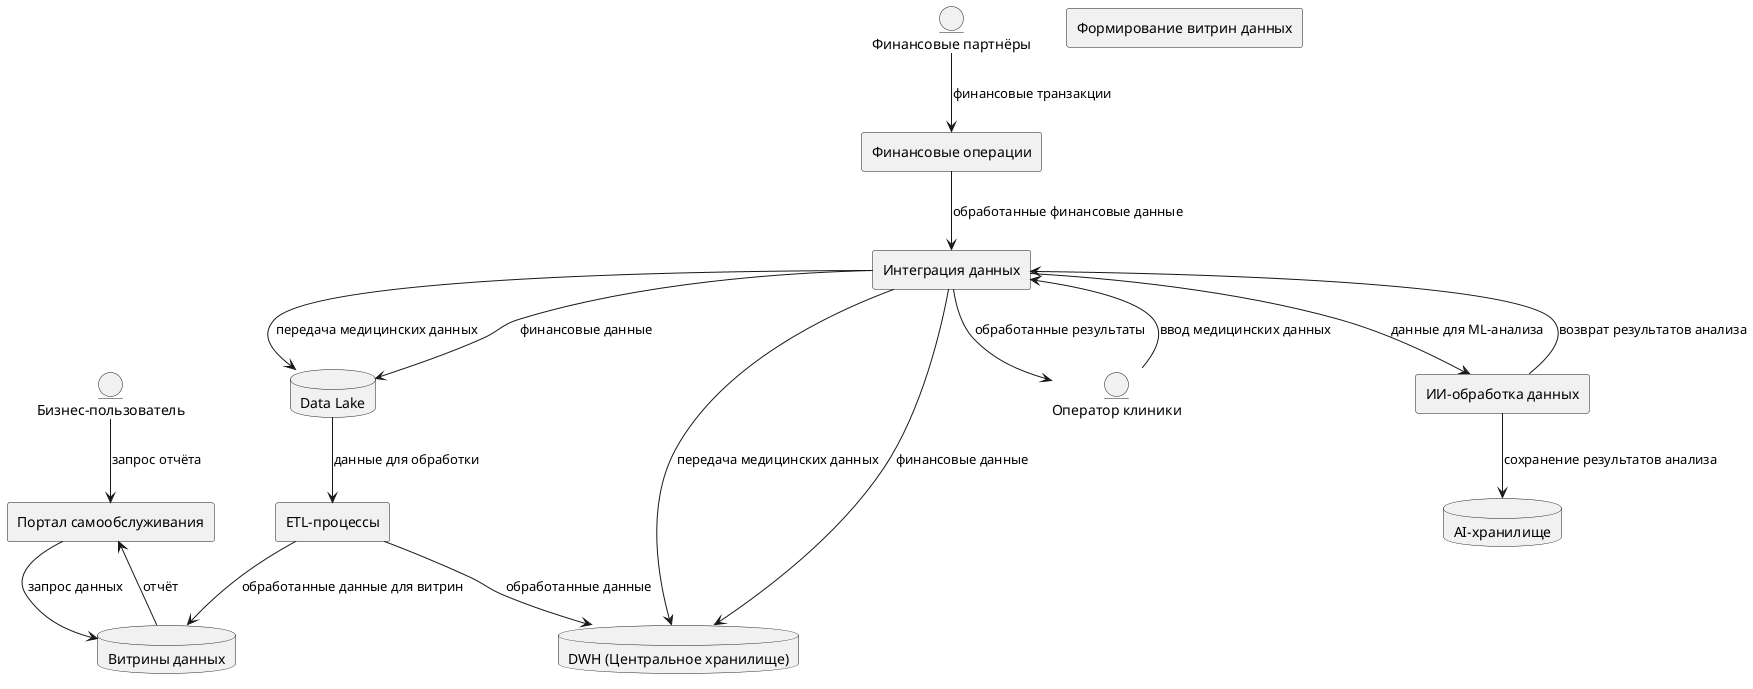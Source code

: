 @startuml

' Внешние источники и получатели данных
entity "Бизнес-пользователь" as BusinessUser
entity "Оператор клиники" as ClinicOperator
entity "Финансовые партнёры" as FinPartners

' Процессы
rectangle "Портал самообслуживания" as SelfServicePortal
rectangle "Формирование витрин данных" as DataMartProcess
rectangle "ИИ-обработка данных" as AIProcessing
rectangle "Финансовые операции" as FinProcessing
rectangle "Интеграция данных" as DataIntegration
rectangle "ETL-процессы" as ETLProcess

' Хранилища данных
Database "DWH (Центральное хранилище)" as CentralStorage
Database "Data Lake" as DataLake
Database "AI-хранилище" as AIStorage
Database "Витрины данных" as DataMarts

' Потоки данных
BusinessUser --> SelfServicePortal : запрос отчёта
SelfServicePortal --> DataMarts : запрос данных
DataMarts --> SelfServicePortal : отчёт

ClinicOperator --> DataIntegration : ввод медицинских данных
DataIntegration --> DataLake : передача медицинских данных
DataIntegration --> CentralStorage : передача медицинских данных

DataLake --> ETLProcess : данные для обработки
ETLProcess --> CentralStorage : обработанные данные
ETLProcess --> DataMarts : обработанные данные для витрин

DataIntegration --> AIProcessing : данные для ML-анализа
AIProcessing --> AIStorage : сохранение результатов анализа
AIProcessing --> DataIntegration : возврат результатов анализа
DataIntegration --> ClinicOperator : обработанные результаты

FinPartners --> FinProcessing : финансовые транзакции
FinProcessing --> DataIntegration : обработанные финансовые данные
DataIntegration --> DataLake : финансовые данные
DataIntegration --> CentralStorage : финансовые данные
@enduml